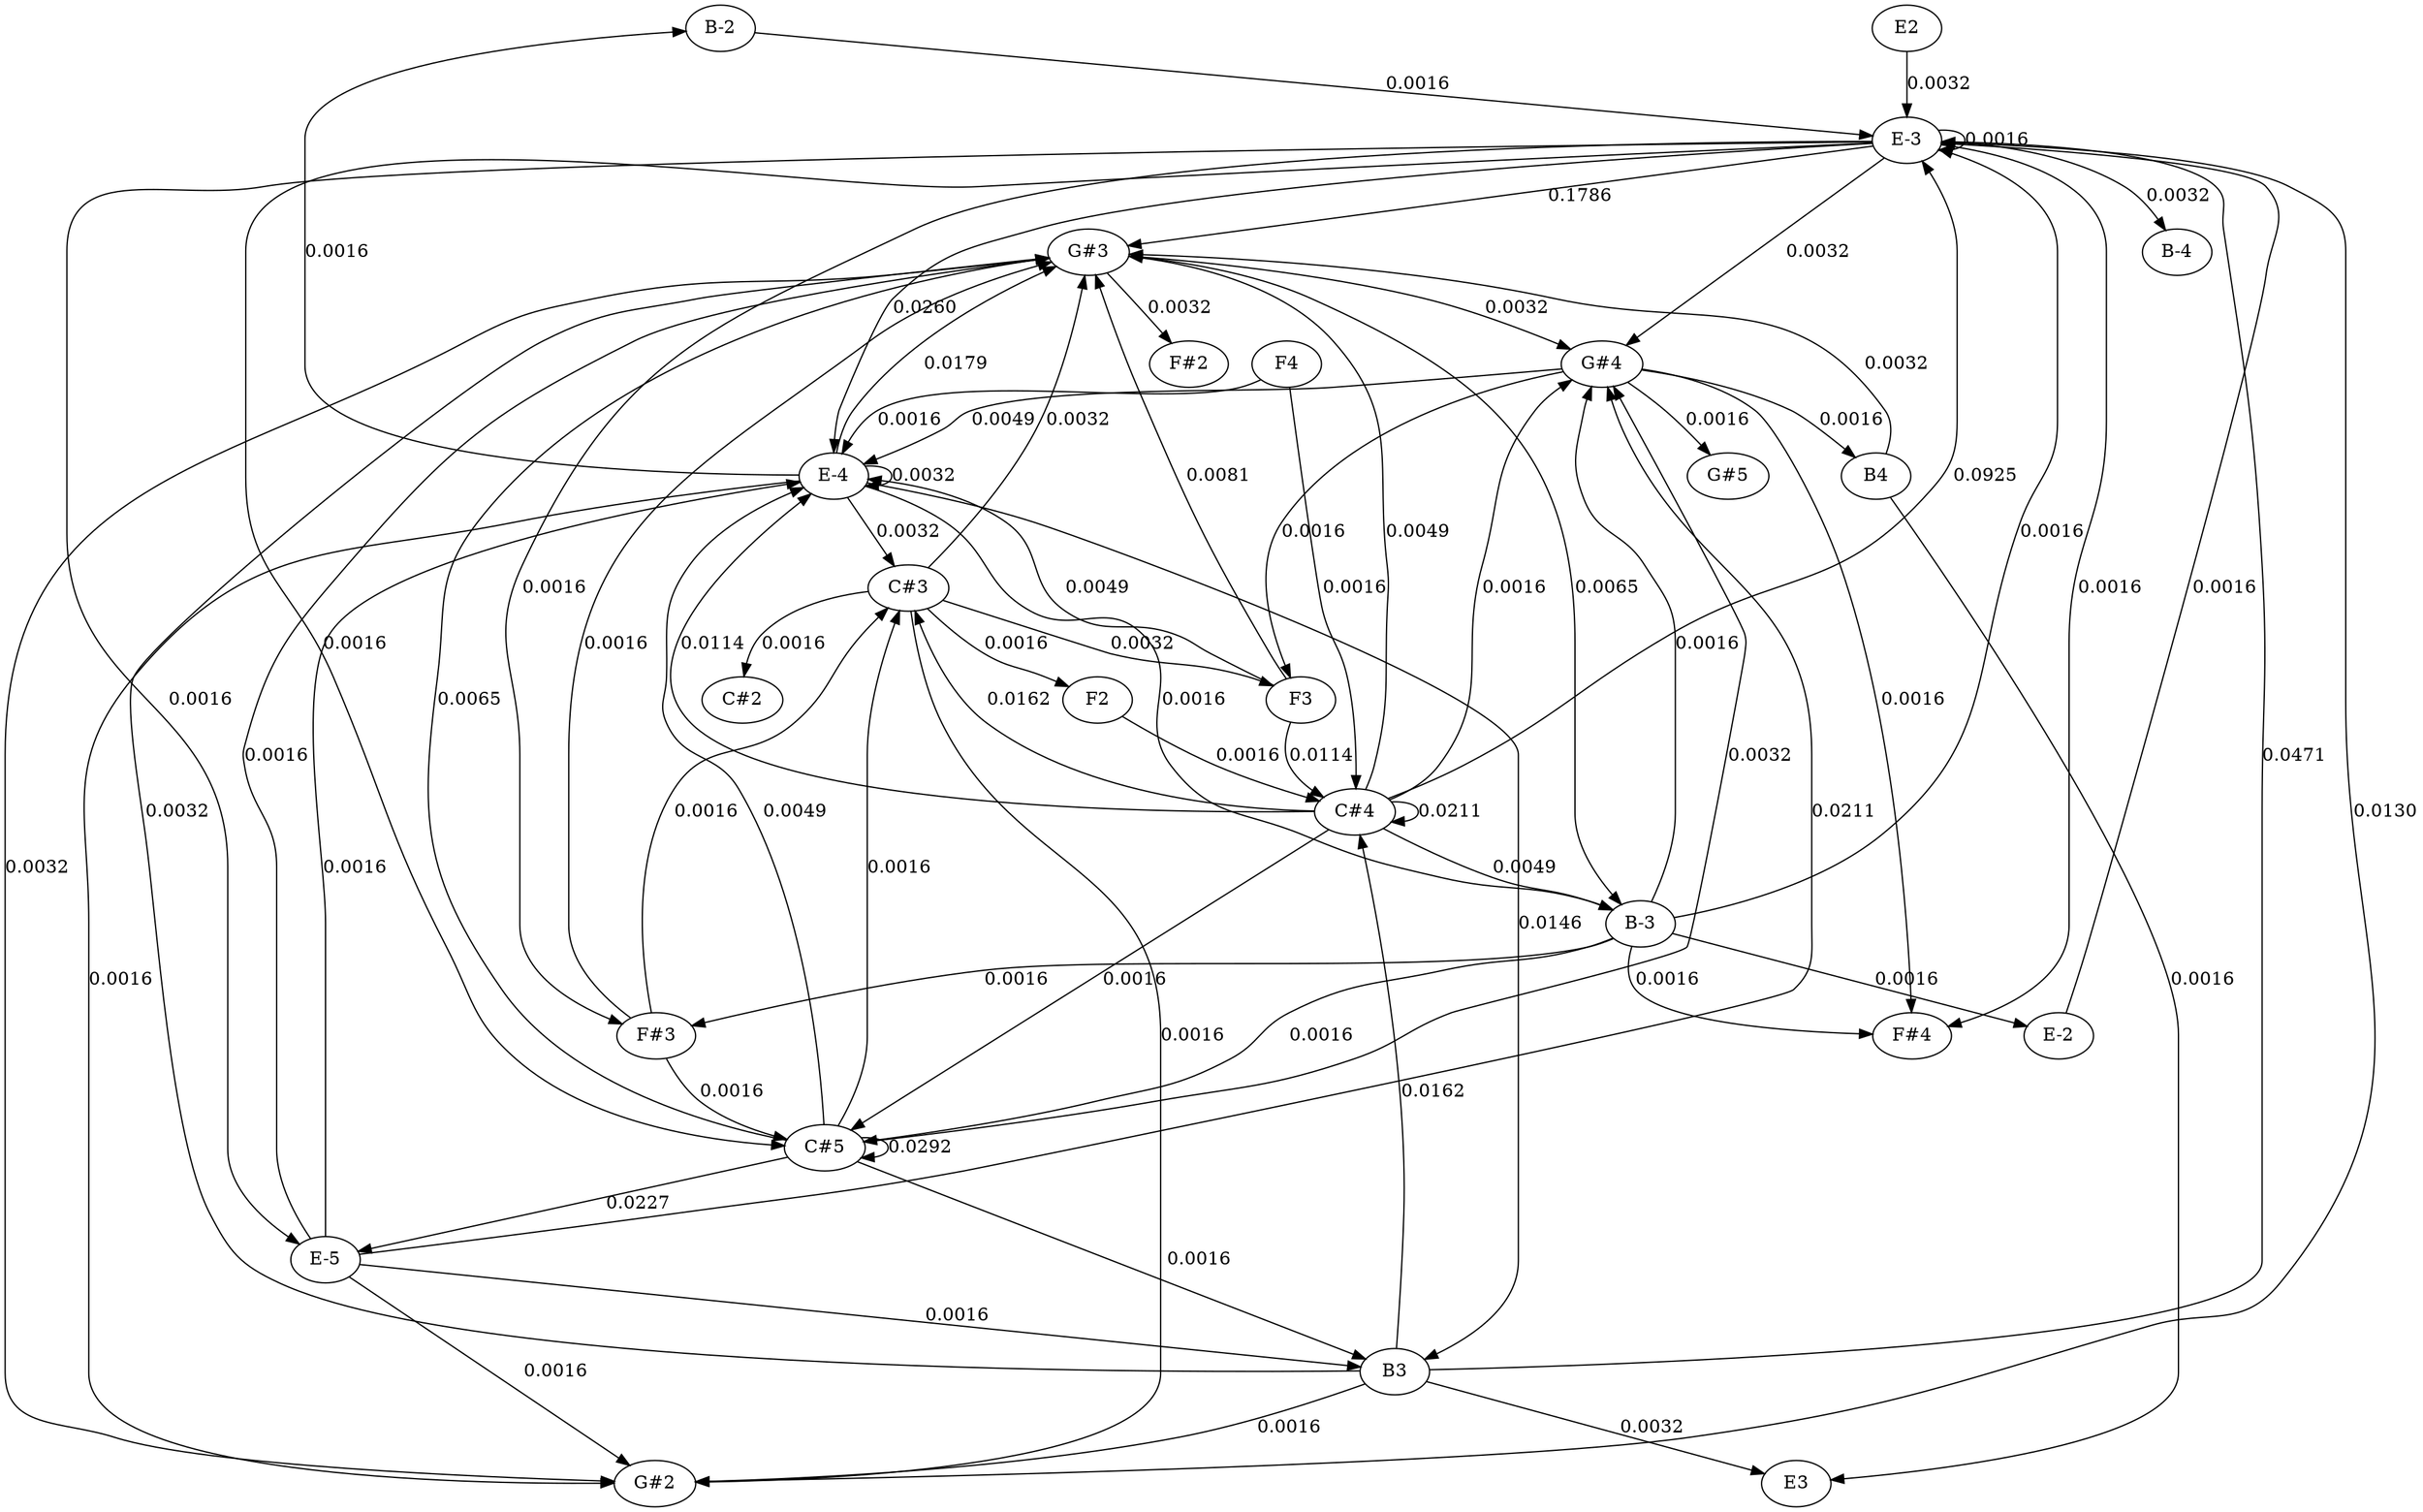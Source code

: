 strict graph {
	graph [bb="0,0,1780.5,1206"];
	node [label="\N"];
	edge [arrowtype=normal,
		dir=forward
	];
	"B-2"	 [height="0.5",
		pos="768,1188",
		width="0.75"];
	"E-3"	 [height="0.5",
		pos="1437,1098",
		width="0.75"];
	"B-2" -- "E-3"	 [label="0.0016",
		lp="1182.2,1143",
		pos="e,1410.6,1102.5 794.23,1183.6 897.99,1169.9 1280,1119.6 1400.4,1103.8"];
	"E-3" -- "E-3"	 [label="0.0016",
		lp="1501.2,1098",
		pos="e,1461.5,1089.9 1461.5,1106.1 1472.5,1106.9 1482,1104.2 1482,1098 1482,1093.8 1477.7,1091.3 1471.6,1090.2"];
	"G#3"	 [height="0.5",
		pos="812,1008",
		width="0.75927"];
	"E-3" -- "G#3"	 [label="0.1786",
		lp="1200.2,1053",
		pos="e,838.46,1012.7 1410.5,1093.3 1311.5,1079.3 962.62,1030.2 848.45,1014.1"];
	"G#2"	 [height="0.5",
		pos="484,18",
		width="0.75927"];
	"E-3" -- "G#2"	 [label="0.0130",
		lp="1761.2,558",
		pos="e,511.55,19.531 1463.9,1095.8 1521,1092.8 1652.5,1083.7 1691,1062 1717.4,1047.1 1734,1039.3 1734,1009 1734,1009 1734,1009 1734,647\
 1734,438.68 1821.5,344.76 1694,180 1664.6,141.98 1638,157.94 1592,144 1436.6,96.937 1398.6,77.886 1238,54 1097.4,33.091 653.89,\
22.49 521.6,19.737"];
	"E-5"	 [height="0.5",
		pos="235,198",
		width="0.75"];
	"E-3" -- "E-5"	 [label="0.0016",
		lp="133.25,648",
		pos="e,215.03,210.5 1410,1097 1255.8,1096.8 484.88,1094.3 250,1062 153.36,1048.7 37,1106.6 37,1009 37,1009 37,1009 37,782 37,651.13 159\
,644.87 159,514 159,514 159,514 159,287 159,256.7 185.12,231.69 206.73,216.17"];
	"C#5"	 [height="0.5",
		pos="613,288",
		width="0.75187"];
	"E-3" -- "C#5"	 [label="0.0016",
		lp="262.25,693",
		pos="e,585.74,289.69 1410.1,1096.5 1231.6,1093.2 225.43,1072.5 182,1026 172.71,1016.1 178.77,960.37 190,900 209.02,797.73 276.78,545.08\
 319,450 338.12,406.94 340.26,391.83 375,360 431.51,308.22 524.29,294.12 575.73,290.33"];
	"B-4"	 [height="0.5",
		pos="1603,1008",
		width="0.75"];
	"E-3" -- "B-4"	 [label="0.0032",
		lp="1600.2,1053",
		pos="e,1594.3,1025.2 1463.9,1094.4 1490.7,1090.8 1532.1,1082.1 1562,1062 1572.7,1054.8 1581.9,1043.8 1588.8,1033.7"];
	"F#4"	 [height="0.5",
		pos="1390,378",
		width="0.75"];
	"E-3" -- "F#4"	 [label="0.0016",
		lp="1565.2,738",
		pos="e,1410,390.39 1459.6,1088 1471.5,1082.2 1485.3,1073.6 1494,1062 1504,1048.7 1499.7,1042 1504,1026 1533.3,916.22 1553.4,887.44 1547\
,774 1545,738.28 1538,729.78 1538,694 1538,694 1538,694 1538,557 1538,483.08 1461.6,423.5 1418.6,395.81"];
	"F#3"	 [height="0.5",
		pos="498,378",
		width="0.75"];
	"E-3" -- "F#3"	 [label="0.0016",
		lp="389.25,738",
		pos="e,473.14,385.19 1409.8,1097 1262.9,1096.3 565.66,1085 428,936 326.76,826.38 378,753.22 378,604 378,604 378,604 378,467 378,424.26\
 428.12,400.01 463.58,388.2"];
	"G#4"	 [height="0.5",
		pos="1203,918",
		width="0.75927"];
	"E-3" -- "G#4"	 [label="0.0032",
		lp="1363.2,1008",
		pos="e,1220.2,932.11 1419.8,1083.9 1379,1052.9 1276.1,974.61 1228.2,938.2"];
	"E-4"	 [height="0.5",
		pos="636,828",
		width="0.75"];
	"E-3" -- "E-4"	 [label="0.0260",
		lp="701.25,963",
		pos="e,635.55,846.38 1410.1,1095.7 1301.5,1090 896.1,1066.6 775,1026 729.5,1010.7 715.33,1006 681.5,972 668.52,958.94 669.05,952.56 661\
,936 649.67,912.69 644.7,907.28 639,882 637.17,873.87 636.26,864.88 635.84,856.64"];
	"G#3" -- "G#2"	 [label="0.0032",
		lp="19.25,513",
		pos="e,456.6,19.617 784.97,1004.9 688.05,997.58 363.53,972.86 361,972 240.55,930.94 0,618.58 0,604 0,604 0,604 0,107 0,64.35 39.731,68.053\
 80,54 147.08,30.591 359.51,22.338 446.4,19.894"];
	"G#3" -- "G#4"	 [label="0.0032",
		lp="1139.2,963",
		pos="e,1181,929.24 839.36,1005.3 886.19,1001.9 984.49,992.74 1065,972 1102.6,962.31 1144,945.54 1171.6,933.46"];
	"B-3"	 [height="0.5",
		pos="1208,468",
		width="0.75"];
	"G#3" -- "B-3"	 [label="0.0065",
		lp="1169.2,738",
		pos="e,1205.7,486.14 839.14,1005.5 873.06,1002.8 932.12,994.85 977,972 998.31,961.15 1001.4,954.15 1017,936 1079.3,863.4 1096.5,843.55\
 1135,756 1174.9,665.28 1196.1,548.44 1204.1,496.26"];
	"F#2"	 [height="0.5",
		pos="886,918",
		width="0.75"];
	"G#3" -- "F#2"	 [label="0.0032",
		lp="878.25,963",
		pos="e,874.55,934.62 826.46,992.31 832.35,986.16 839.14,978.86 845,972 852.99,962.66 861.36,952 868.45,942.7"];
	"E-5" -- "G#3"	 [label="0.0016",
		lp="206.25,603",
		pos="e,784.88,1005 223.6,214.66 212.41,231.62 197,259.87 197,287 197,514 197,514 197,514 197,549.86 188.84,558.22 186.5,594 185.98,601.98\
 184.69,604.21 186.5,612 208.27,705.97 341.38,931.67 429,972 444.57,979.17 681.57,997.35 774.76,1004.3"];
	"E-5" -- "G#2"	 [label="0.0016",
		lp="404.25,108",
		pos="e,465.92,31.924 252.91,184.2 296.23,153.23 406.87,74.134 457.72,37.786"];
	"E-5" -- "G#4"	 [label="0.0211",
		lp="1337,558",
		pos="e,1207,900.17 261.38,202.11 309.09,207.81 412.85,220.6 500,234 591.43,248.06 614.41,251.28 705,270 738.84,276.99 1288.5,386.95 1310\
,414 1359.8,476.64 1310.8,514 1311,594 1311,602 1312.4,604.13 1311,612 1289.8,729.64 1253.2,750.07 1217,864 1214.3,872.51 1211.7\
,881.91 1209.5,890.39"];
	"E-5" -- "E-4"	 [label="0.0016",
		lp="253.25,513",
		pos="e,609.87,823.09 235,216.2 235,233.94 235,262.4 235,287 235,469 235,469 235,469 235,520.81 215.66,657.99 243,702 281.7,764.3 510.19\
,806.95 599.89,821.49"];
	B3	 [height="0.5",
		pos="997,108",
		width="0.75"];
	"E-5" -- B3	 [label="0.0016",
		lp="704.25,153",
		pos="e,970.54,112.06 261.67,193.92 376.44,180.67 828.38,128.47 960.52,113.21"];
	"C#5" -- "G#3"	 [label="0.0065",
		lp="329.25,648",
		pos="e,784.48,1007.1 586.84,293.6 534.58,304.3 417.66,336.13 364,414 268.61,552.43 293.26,633.75 350,792 384.92,889.39 416.12,950.12 \
455,972 508.89,1002.3 693.99,1006.7 774.31,1007.1"];
	"C#5" -- "E-5"	 [label="0.0227",
		lp="477.25,243",
		pos="e,260.33,204.9 587.91,281.16 522.39,265.91 346.04,224.85 270.33,207.22"];
	"C#5" -- "C#5"	 [label="0.0292",
		lp="677.25,288",
		pos="e,637.53,279.88 637.53,296.12 648.51,296.89 658,294.19 658,288 658,283.84 653.72,281.26 647.57,280.24"];
	"C#5" -- "G#4"	 [label="0.0032",
		lp="1288.2,603",
		pos="e,1210.3,900.49 639.9,291.5 686.48,296.09 785.06,307 867,324 925.28,336.09 940.23,339.18 996,360 1031,373.07 1037.2,382.37 1072,\
396 1081.3,399.65 1237.9,442.03 1244,450 1302.2,526.55 1244.2,789.73 1217,882 1216.1,884.98 1215.1,888.06 1214,891.1"];
	"C#5" -- "E-4"	 [label="0.0049",
		lp="588.25,558",
		pos="e,611.59,819.6 612.8,306.1 611.54,352.6 603.28,484.05 551,576 533.59,606.62 507.06,597.71 493,630 486.61,644.67 492.56,650.01 493\
,666 494.14,706.96 488.72,722.99 513,756 535.09,786.03 573.98,805.35 602.13,816.14"];
	"C#5" -- B3	 [label="0.0016",
		lp="863.25,198",
		pos="e,975.49,118.97 634.75,276.92 699.43,246.94 890.79,158.23 966.08,123.33"];
	"C#3"	 [height="0.5",
		pos="674,738",
		width="0.75187"];
	"C#5" -- "C#3"	 [label="0.0016",
		lp="659.25,513",
		pos="e,666.96,720.55 621.25,305.41 629.19,322.75 640,351.11 640,377 640,604 640,604 640,604 640,642.08 653.25,684.44 663.2,710.9"];
	"F#3" -- "G#3"	 [label="0.0016",
		lp="440.25,693",
		pos="e,784.67,1006.5 477.31,389.6 453.02,403.7 416,431.08 416,467 416,649 416,649 416,649 416,708.54 432,722.46 432,782 432,919 432,919\
 432,919 432,988.84 678.7,1003.3 774.55,1006.2"];
	"F#3" -- "C#5"	 [label="0.0016",
		lp="552.25,333",
		pos="e,588.43,295.56 505.6,360.33 511.55,348.85 520.76,333.92 532.5,324 545.86,312.7 563.44,304.49 578.76,298.88"];
	"F#3" -- "C#3"	 [label="0.0016",
		lp="532.25,558",
		pos="e,656.28,724.04 494.84,396.1 489.11,431.94 480.39,516.56 512.5,576 531.26,610.73 555.88,601.32 583,630 609.59,658.13 605.99,673.33\
 632,702 636.88,707.38 642.61,712.68 648.23,717.46"];
	"G#4" -- "F#4"	 [label="0.0016",
		lp="1402.2,648",
		pos="e,1390.9,396.26 1229.8,913.89 1253.5,909.94 1288.1,901.17 1312,882 1326.4,870.4 1326.3,863.28 1333,846 1393.8,688.34 1393.6,480.52\
 1391.2,406.57"];
	"G#4" -- "E-4"	 [label="0.0049",
		lp="752.25,873",
		pos="e,658.34,838.27 1176,914.69 1136.1,911.32 1059.3,904.91 994,900 935.91,895.64 786.99,902.58 732.5,882 720.19,877.35 720.21,870.88\
 709,864 695.89,855.96 680.65,848.39 667.49,842.37"];
	F3	 [height="0.5",
		pos="955,648",
		width="0.75"];
	"G#4" -- F3	 [label="0.0016",
		lp="987.25,783",
		pos="e,950.33,666 1178.5,909.7 1131.9,894.7 1029.5,856.31 967.5,792 954.72,778.75 951.71,773.8 947,756 939.95,729.38 943.71,697.83 948.15\
,675.92"];
	B4	 [height="0.5",
		pos="1408,828",
		width="0.75"];
	"G#4" -- B4	 [label="0.0016",
		lp="1381.2,873",
		pos="e,1391.1,842.04 1229.7,913.39 1257.9,908.84 1303.3,899.41 1339,882 1339.3,881.84 1363.4,863.34 1383,848.24"];
	"G#5"	 [height="0.5",
		pos="1297,828",
		width="0.75927"];
	"G#4" -- "G#5"	 [label="0.0016",
		lp="1289.2,873",
		pos="e,1285.3,844.74 1222.4,904.73 1231.8,898.44 1242.9,890.35 1252,882 1261.6,873.15 1271.2,862.31 1279,852.74"];
	"E-4" -- "G#3"	 [label="0.0179",
		lp="717.25,918",
		pos="e,790.76,996.57 637.7,846.4 639.44,857.35 642.95,871.37 650,882 683.63,932.67 744.73,971.47 781.52,991.62"];
	"E-4" -- "G#2"	 [label="0.0016",
		lp="73.25,423",
		pos="e,456.45,18.747 609.13,825.93 545.46,822.56 381.41,808.99 257,756 183,724.48 150.95,728.23 100,666 43.045,596.43 54,558.91 54,469\
 54,469 54,469 54,107 54,27.252 341.46,19.083 446.31,18.756"];
	"E-4" -- "B-2"	 [label="0.0016",
		lp="223.25,1008",
		pos="e,741.18,1185.7 608.98,828.72 514.4,828.47 204,833.95 204,917 204,1099 204,1099 204,1099 204,1152.5 605.36,1178.4 730.92,1185.1"];
	"E-4" -- "E-4"	 [label="0.0032",
		lp="700.25,828",
		pos="e,660.53,819.88 660.53,836.12 671.51,836.89 681,834.19 681,828 681,823.84 676.72,821.26 670.57,820.24"];
	"E-4" -- "B-3"	 [label="0.0016",
		lp="878.25,648",
		pos="e,1186.1,478.84 658.16,817.31 671.26,811.05 687.81,802.18 701,792 735.59,765.28 730.59,742.62 768,720 794.02,704.27 811.41,722.35\
 834,702 872.27,667.54 842.08,632.75 876,594 908.76,556.58 928.82,560.79 974,540 1015.4,520.95 1026.1,516.24 1070,504 1111.8,492.34\
 1124.3,498.2 1166,486 1169.4,485 1173,483.81 1176.4,482.55"];
	"E-4" -- B3	 [label="0.0146",
		lp="1143.2,468",
		pos="e,1022.4,114.49 661.68,821.96 689.02,816.21 733.31,805.79 770,792 811.69,776.33 1124,648.54 1124,604 1124,604 1124,604 1124,197 \
1124,152.25 1070.1,128.46 1032.5,117.31"];
	"E-4" -- "C#3"	 [label="0.0032",
		lp="678.25,783",
		pos="e,666.88,755.48 643.15,810.45 648.67,797.66 656.41,779.74 662.76,765.04"];
	"B-3" -- "E-3"	 [label="0.0016",
		lp="1526.2,783",
		pos="e,1455.1,1084.5 1232.7,475.49 1265.7,485.15 1324.9,505.93 1365,540 1469,628.28 1480.8,676.95 1511,810 1532.4,904.3 1503.7,931.12\
 1485,1026 1481.8,1042.2 1484.5,1047.9 1476,1062 1472.5,1067.7 1467.9,1073.1 1462.9,1077.7"];
	"B-3" -- "C#5"	 [label="0.0016",
		lp="977.25,378",
		pos="e,639.96,291.19 1186.1,457.15 1179.7,454.55 1172.6,451.94 1166,450 1123.9,437.71 1111.5,442.76 1069,432 1018.5,419.22 1003.7,420.07\
 957.5,396 934.01,383.76 932.84,373.42 910,360 875.68,339.84 866.17,335.29 828,324 767.02,305.97 693.4,296.52 650.05,292.17"];
	"B-3" -- "F#4"	 [label="0.0016",
		lp="1229.2,423",
		pos="e,1363,380.23 1203.4,449.77 1201.5,438.33 1201.3,423.68 1209.5,414 1227.6,392.68 1305.5,384.15 1352.9,380.89"];
	"B-3" -- "F#3"	 [label="0.0016",
		lp="773.25,423",
		pos="e,522.8,385.54 1186.6,456.72 1180.2,454.05 1172.9,451.5 1166,450 986.68,411.01 935.6,454.71 753.5,432 673.55,422.03 581.37,400.33\
 532.54,388.01"];
	"B-3" -- "G#4"	 [label="0.0016",
		lp="1229.2,693",
		pos="e,1195,900.66 1209.1,486.38 1210.6,510.52 1213.1,555.56 1214,594 1215.7,666.29 1209.3,684.43 1199,756 1195.5,780.16 1191.2,785.69\
 1189,810 1186.1,841.87 1182.9,850.58 1189,882 1189.6,885.05 1190.4,888.17 1191.4,891.24"];
	"E-2"	 [height="0.5",
		pos="1517,378",
		width="0.75"];
	"B-3" -- "E-2"	 [label="0.0016",
		lp="1410.2,423",
		pos="e,1492.5,385.98 1232.5,460.02 1287.3,444.43 1419.7,406.71 1482.6,388.78"];
	"E-2" -- "E-3"	 [label="0.0016",
		lp="1636.2,738",
		pos="e,1464,1097.2 1535.1,391.86 1562.9,413.32 1613,459.32 1613,512 1613,694 1613,694 1613,694 1613,828.14 1658.8,856.51 1672,990 1675.1\
,1021.8 1692.9,1037.8 1672,1062 1646.9,1091.1 1533.9,1096.4 1474.2,1097.1"];
	B3 -- "E-3"	 [label="0.0471",
		lp="1699.2,603",
		pos="e,1463.9,1095 1024.2,109.59 1151.2,112.7 1680,129.67 1680,197 1680,694 1680,694 1680,694 1680,992.61 1660.5,1032.3 1623,1062 1600.4\
,1079.9 1521.6,1089.7 1474.1,1094.1"];
	B3 -- "G#3"	 [label="0.0032",
		lp="106.25,558",
		pos="e,784.88,1004.9 969.72,108.91 846.25,108.88 339.79,112.91 199,180 168.36,194.6 159.92,203.52 145,234 106.47,312.7 64.159,572.88 \
100,666 107.26,684.87 328.69,922.79 344,936 365.84,954.84 370.77,962.48 398,972 406.85,975.09 674.43,996.25 774.62,1004.1"];
	B3 -- "G#2"	 [label="0.0016",
		lp="950.25,63",
		pos="e,511.39,20.185 977.43,95.43 955.15,82.876 917.27,63.374 882,54 814.51,36.062 606.97,24.689 521.44,20.652"];
	"C#4"	 [height="0.5",
		pos="1010,558",
		width="0.75187"];
	B3 -- "C#4"	 [label="0.0162",
		lp="1070.2,333",
		pos="e,1015.1,540.06 1005.4,125.43 1016.8,148.82 1036.6,193.4 1044,234 1063.8,342.93 1033.2,474.77 1017.9,530.3"];
	E3	 [height="0.5",
		pos="1333,18",
		width="0.75"];
	B3 -- E3	 [label="0.0032",
		lp="1215.2,63",
		pos="e,1308.3,25.48 1021.7,100.53 1080.8,85.05 1230.5,45.851 1298.5,28.047"];
	"C#3" -- "G#3"	 [label="0.0032",
		lp="798.25,873",
		pos="e,809.28,989.93 688.31,753.48 709.33,775.53 748.5,819.66 771,864 790.26,901.95 801.71,950.28 807.43,979.92"];
	"C#3" -- "G#2"	 [label="0.0016",
		lp="887.25,378",
		pos="e,511.31,19.412 675.89,719.94 678.8,698.18 685.62,659.78 700,630 758.3,509.22 867.5,513.11 867.5,379 867.5,379 867.5,379 868,107\
 868,36.379 618.12,22.431 521.51,19.677"];
	"C#3" -- F3	 [label="0.0032",
		lp="840.25,693",
		pos="e,933.05,658.81 697.39,728.74 717.27,721.69 746.54,711.27 772,702 793.6,694.13 798.36,690.22 820.5,684 860.82,672.68 872.85,677.91\
 913,666 916.42,664.98 919.95,663.8 923.44,662.53"];
	"C#2"	 [height="0.5",
		pos="547,648",
		width="0.75187"];
	"C#3" -- "C#2"	 [label="0.0016",
		lp="585.25,693",
		pos="e,549.03,666.41 646.91,734.96 622.59,731.74 587.45,723.43 565.5,702 558.51,695.17 554.16,685.56 551.45,676.4"];
	F2	 [height="0.5",
		pos="808,648",
		width="0.75"];
	"C#3" -- F2	 [label="0.0016",
		lp="753.25,693",
		pos="e,784.93,657.8 688.18,722.22 699.66,710.8 716.64,695.13 733.5,684 746.55,675.38 762.06,667.74 775.54,661.81"];
	F3 -- "G#3"	 [label="0.0081",
		lp="906.25,828",
		pos="e,817.64,990.22 947.68,665.61 930.11,705.66 884.48,810.78 850,900 839.45,927.3 828.35,958.93 820.9,980.68"];
	F3 -- "E-4"	 [label="0.0049",
		lp="814.25,738",
		pos="e,662.34,823.96 933.58,659.36 920.05,666.07 902.3,675.17 887,684 874.19,691.39 872.5,695.94 859,702 831.85,714.18 818.46,702.35 \
794.5,720 763.83,742.59 778.32,768.94 748,792 725.96,808.76 695.76,817.59 672.28,822.18"];
	F3 -- "C#4"	 [label="0.0114",
		lp="977.99,603",
		pos="e,987.58,568.25 952.24,629.67 951.36,618.75 951.9,604.73 958.01,594 962.84,585.53 970.65,578.7 978.77,573.4"];
	B4 -- "G#3"	 [label="0.0032",
		lp="1404.2,918",
		pos="e,839.63,1006.7 1410,846.01 1410.4,857.35 1409,871.97 1401,882 1330.4,970.9 1272.5,946.13 1162,972 1050.5,998.1 914.5,1004.7 849.76\
,1006.4"];
	B4 -- E3	 [label="0.0016",
		lp="1636.2,423",
		pos="e,1359.8,21.27 1417.1,810.53 1458.3,735.48 1626,427.55 1626,379 1626,379 1626,379 1626,107 1626,54.073 1448.4,30.219 1369.8,22.249"];
	"C#4" -- "E-3"	 [label="0.0925",
		lp="1488.2,828",
		pos="e,1447.2,1081.2 1032.4,568.31 1047,574.74 1066.2,583.92 1082,594 1146.2,634.91 1150.5,661.47 1215,702 1310.3,761.9 1365.6,729.25\
 1444,810 1464.9,831.57 1471,841.94 1471,872 1471,1009 1471,1009 1471,1009 1471,1031.5 1461.2,1055.2 1452.1,1072.4"];
	"C#4" -- "G#3"	 [label="0.0049",
		lp="1046.2,783",
		pos="e,839.14,1004.7 1014,576 1015.1,581.69 1016.3,588.09 1017,594 1026,669.64 1041.7,876.61 994,936 958.37,980.37 891.27,997.08 849.25\
,1003.3"];
	"C#4" -- "C#5"	 [label="0.0016",
		lp="840.25,423",
		pos="e,631.62,301.57 991.65,544.61 927.9,501.58 715.86,358.44 640.15,307.33"];
	"C#4" -- "G#4"	 [label="0.0016",
		lp="1116.2,738",
		pos="e,1181.9,906.52 1032,568.83 1042.6,574.67 1054.6,583.09 1062,594 1103.2,655 1074.1,685.87 1096.5,756 1115.1,814.12 1112,835.07 1151\
,882 1157.2,889.44 1165.3,895.93 1173.3,901.23"];
	"C#4" -- "E-4"	 [label="0.0114",
		lp="523.99,693",
		pos="e,617.31,814.61 982.78,558.44 887.74,557.11 573.03,558.27 511,630 459.4,689.66 558.63,772.55 609.08,808.8"];
	"C#4" -- "B-3"	 [label="0.0049",
		lp="1129.2,513",
		pos="e,1185.5,478.49 1029.3,545.36 1049,533.83 1080.6,516.16 1109.5,504 1133.8,493.76 1141.2,494.95 1166,486 1169.3,484.82 1172.7,483.53\
 1176.1,482.22"];
	"C#4" -- "C#3"	 [label="0.0162",
		lp="753.25,648",
		pos="e,678.76,720.12 982.97,559.08 929.68,560.6 809.62,570.85 733.5,630 707.21,650.43 690.82,685.91 682.05,710.38"];
	"C#4" -- "C#4"	 [label="0.0211",
		lp="1074,558",
		pos="e,1034.5,549.88 1034.5,566.12 1045.5,566.89 1055,564.19 1055,558 1055,553.84 1050.7,551.26 1044.6,550.24"];
	F2 -- "C#4"	 [label="0.0016",
		lp="930.25,603",
		pos="e,985.92,566.43 828.02,635.59 848.39,624.24 881.07,606.71 910.5,594 931.97,584.73 956.79,575.99 976.27,569.57"];
	E2	 [height="0.5",
		pos="1437,1188",
		width="0.75"];
	E2 -- "E-3"	 [label="0.0032",
		lp="1456.2,1143",
		pos="e,1437,1116.1 1437,1169.6 1437,1157.2 1437,1140.4 1437,1126.2"];
	F4	 [height="0.5",
		pos="958,918",
		width="0.75"];
	F4 -- "E-4"	 [label="0.0016",
		lp="690.25,873",
		pos="e,642.1,845.69 937.93,905.93 932.87,903.59 927.35,901.4 922,900 867.8,885.79 718.77,910.45 670.5,882 660,875.81 652.12,865.02 646.56\
,854.79"];
	F4 -- "C#4"	 [label="0.0016",
		lp="1003.2,738",
		pos="e,1007,575.89 960.02,899.84 964.09,865.6 973.75,786.36 983.5,720 990.46,672.66 999.77,617.7 1005.3,585.79"];
}
